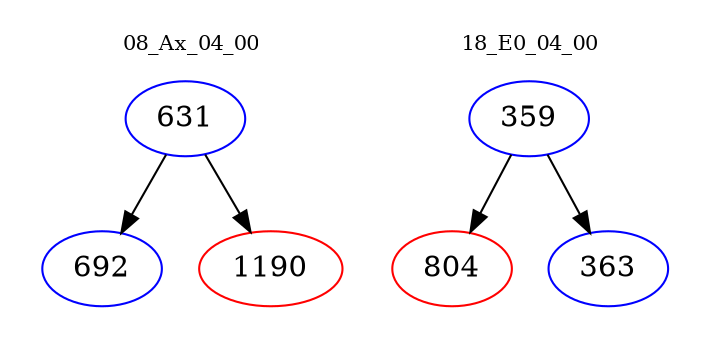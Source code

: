 digraph{
subgraph cluster_0 {
color = white
label = "08_Ax_04_00";
fontsize=10;
T0_631 [label="631", color="blue"]
T0_631 -> T0_692 [color="black"]
T0_692 [label="692", color="blue"]
T0_631 -> T0_1190 [color="black"]
T0_1190 [label="1190", color="red"]
}
subgraph cluster_1 {
color = white
label = "18_E0_04_00";
fontsize=10;
T1_359 [label="359", color="blue"]
T1_359 -> T1_804 [color="black"]
T1_804 [label="804", color="red"]
T1_359 -> T1_363 [color="black"]
T1_363 [label="363", color="blue"]
}
}

